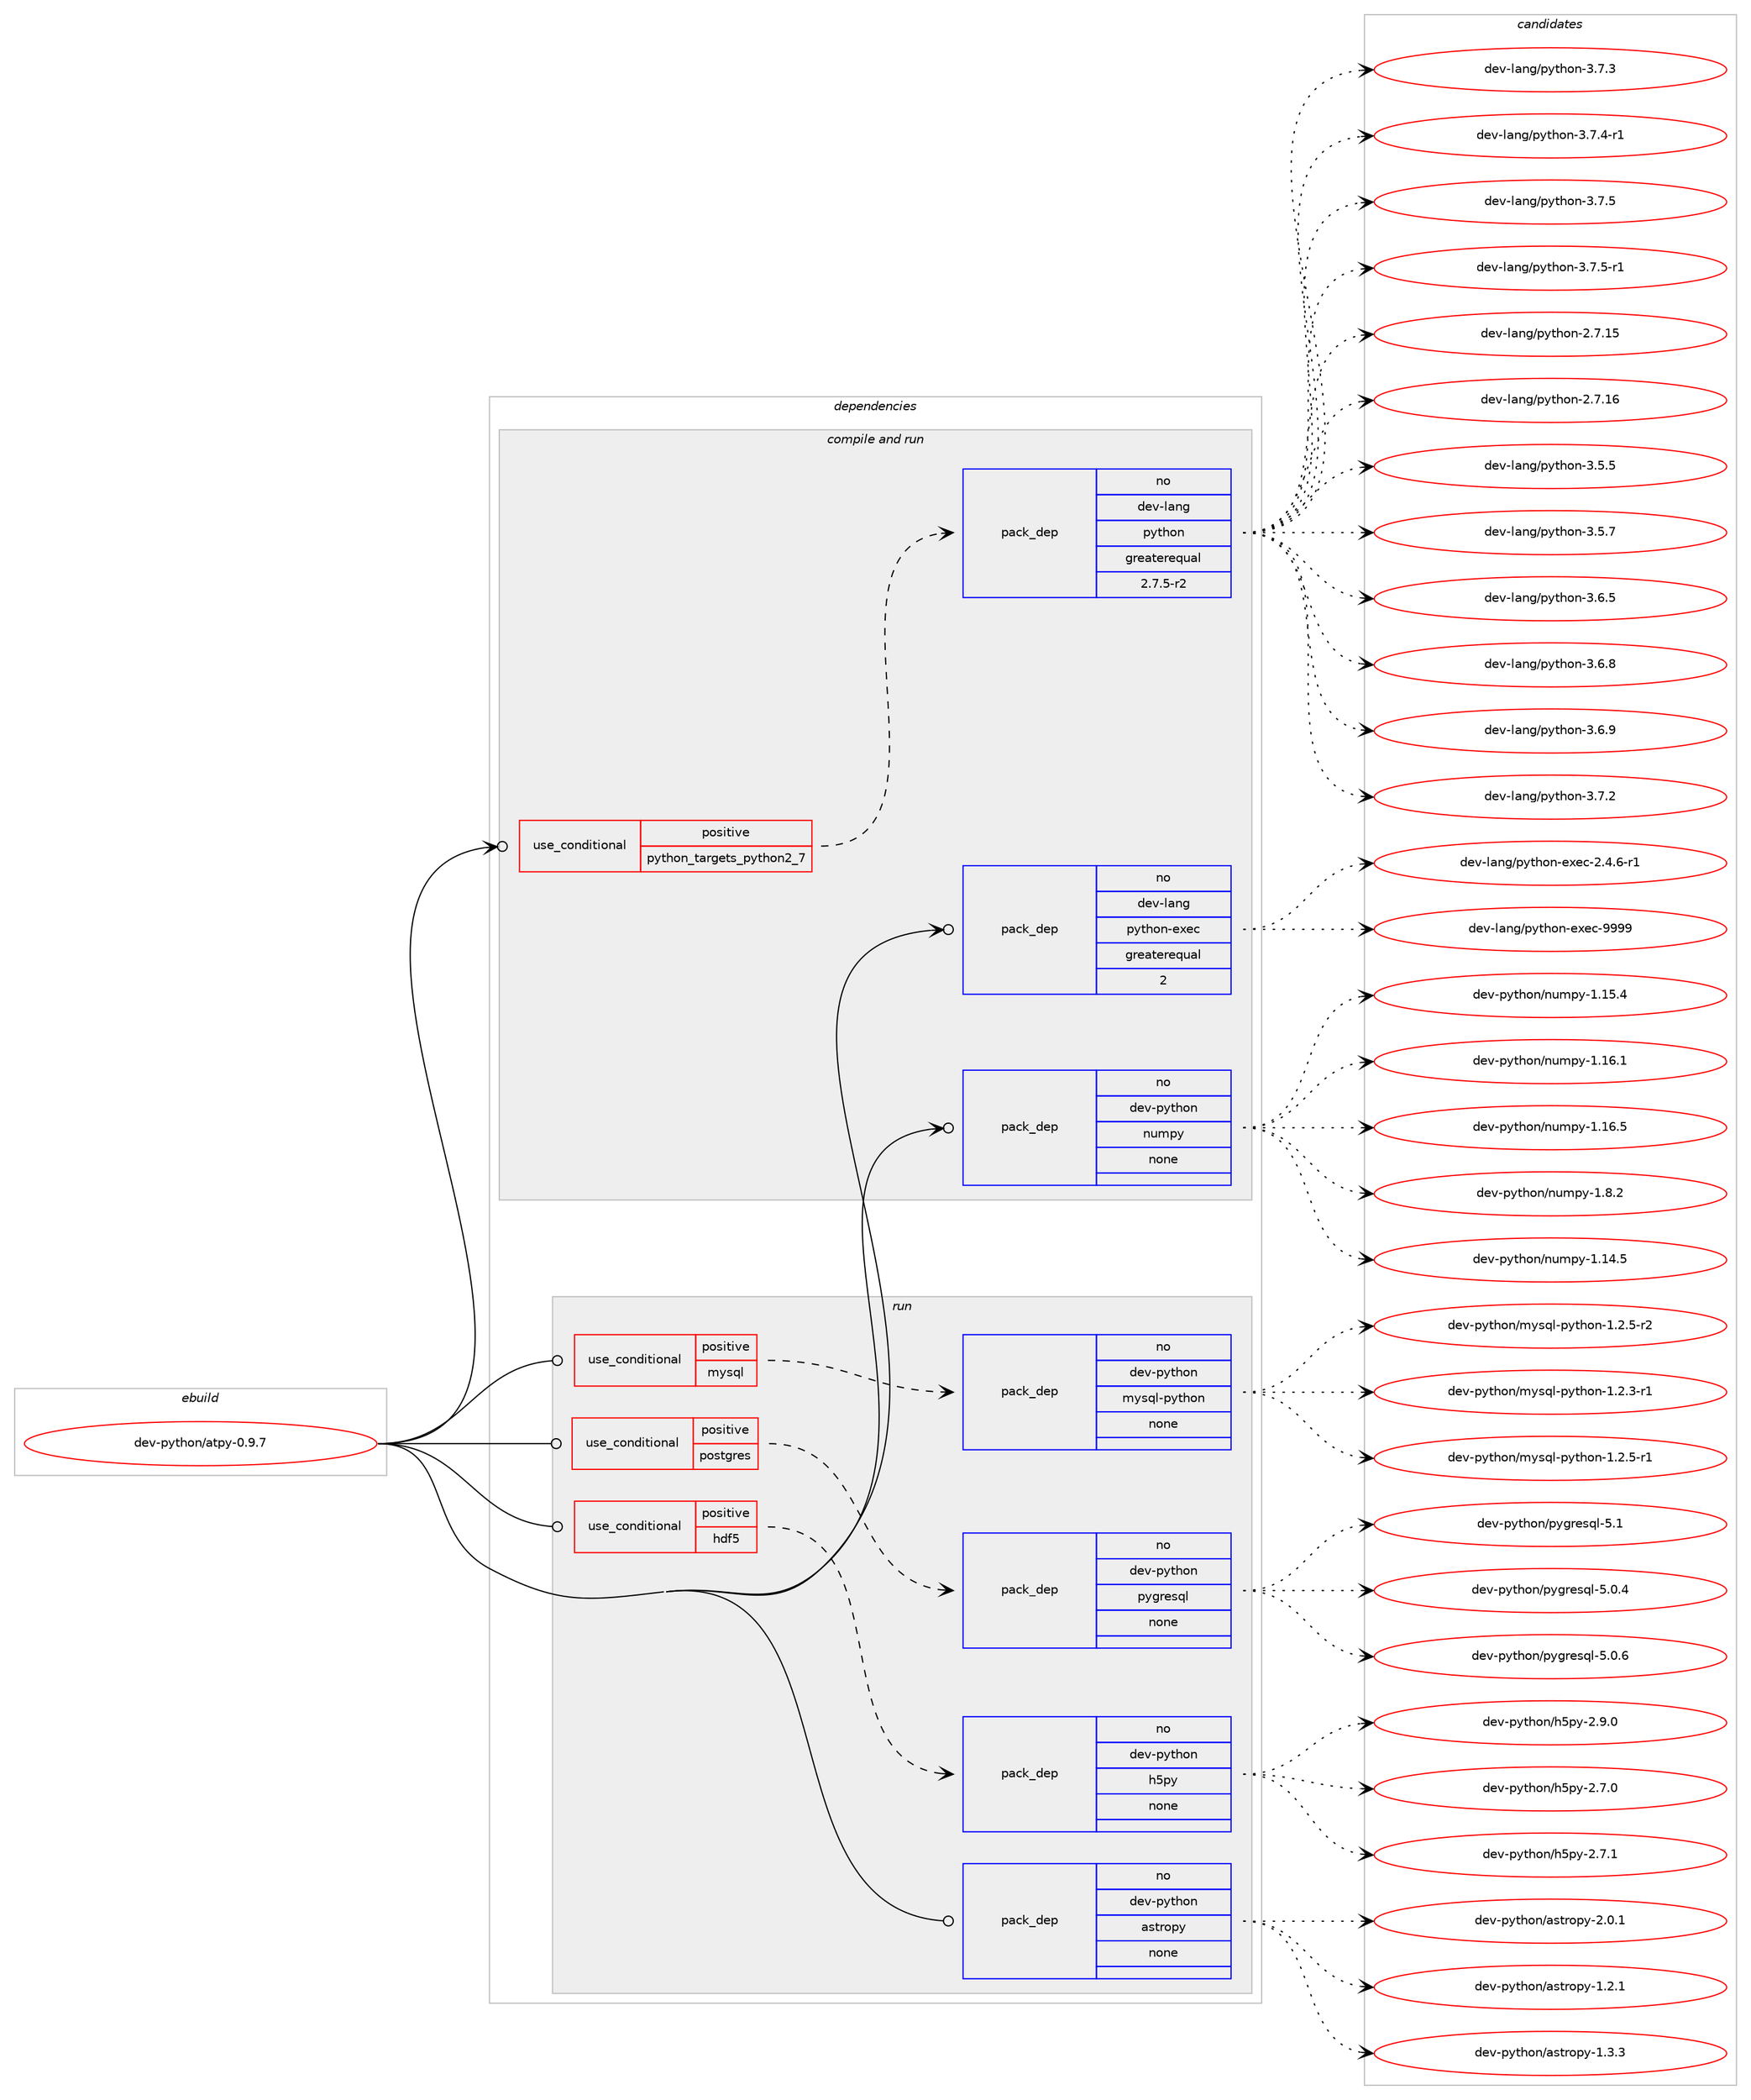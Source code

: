 digraph prolog {

# *************
# Graph options
# *************

newrank=true;
concentrate=true;
compound=true;
graph [rankdir=LR,fontname=Helvetica,fontsize=10,ranksep=1.5];#, ranksep=2.5, nodesep=0.2];
edge  [arrowhead=vee];
node  [fontname=Helvetica,fontsize=10];

# **********
# The ebuild
# **********

subgraph cluster_leftcol {
color=gray;
rank=same;
label=<<i>ebuild</i>>;
id [label="dev-python/atpy-0.9.7", color=red, width=4, href="../dev-python/atpy-0.9.7.svg"];
}

# ****************
# The dependencies
# ****************

subgraph cluster_midcol {
color=gray;
label=<<i>dependencies</i>>;
subgraph cluster_compile {
fillcolor="#eeeeee";
style=filled;
label=<<i>compile</i>>;
}
subgraph cluster_compileandrun {
fillcolor="#eeeeee";
style=filled;
label=<<i>compile and run</i>>;
subgraph cond136442 {
dependency595217 [label=<<TABLE BORDER="0" CELLBORDER="1" CELLSPACING="0" CELLPADDING="4"><TR><TD ROWSPAN="3" CELLPADDING="10">use_conditional</TD></TR><TR><TD>positive</TD></TR><TR><TD>python_targets_python2_7</TD></TR></TABLE>>, shape=none, color=red];
subgraph pack447003 {
dependency595218 [label=<<TABLE BORDER="0" CELLBORDER="1" CELLSPACING="0" CELLPADDING="4" WIDTH="220"><TR><TD ROWSPAN="6" CELLPADDING="30">pack_dep</TD></TR><TR><TD WIDTH="110">no</TD></TR><TR><TD>dev-lang</TD></TR><TR><TD>python</TD></TR><TR><TD>greaterequal</TD></TR><TR><TD>2.7.5-r2</TD></TR></TABLE>>, shape=none, color=blue];
}
dependency595217:e -> dependency595218:w [weight=20,style="dashed",arrowhead="vee"];
}
id:e -> dependency595217:w [weight=20,style="solid",arrowhead="odotvee"];
subgraph pack447004 {
dependency595219 [label=<<TABLE BORDER="0" CELLBORDER="1" CELLSPACING="0" CELLPADDING="4" WIDTH="220"><TR><TD ROWSPAN="6" CELLPADDING="30">pack_dep</TD></TR><TR><TD WIDTH="110">no</TD></TR><TR><TD>dev-lang</TD></TR><TR><TD>python-exec</TD></TR><TR><TD>greaterequal</TD></TR><TR><TD>2</TD></TR></TABLE>>, shape=none, color=blue];
}
id:e -> dependency595219:w [weight=20,style="solid",arrowhead="odotvee"];
subgraph pack447005 {
dependency595220 [label=<<TABLE BORDER="0" CELLBORDER="1" CELLSPACING="0" CELLPADDING="4" WIDTH="220"><TR><TD ROWSPAN="6" CELLPADDING="30">pack_dep</TD></TR><TR><TD WIDTH="110">no</TD></TR><TR><TD>dev-python</TD></TR><TR><TD>numpy</TD></TR><TR><TD>none</TD></TR><TR><TD></TD></TR></TABLE>>, shape=none, color=blue];
}
id:e -> dependency595220:w [weight=20,style="solid",arrowhead="odotvee"];
}
subgraph cluster_run {
fillcolor="#eeeeee";
style=filled;
label=<<i>run</i>>;
subgraph cond136443 {
dependency595221 [label=<<TABLE BORDER="0" CELLBORDER="1" CELLSPACING="0" CELLPADDING="4"><TR><TD ROWSPAN="3" CELLPADDING="10">use_conditional</TD></TR><TR><TD>positive</TD></TR><TR><TD>hdf5</TD></TR></TABLE>>, shape=none, color=red];
subgraph pack447006 {
dependency595222 [label=<<TABLE BORDER="0" CELLBORDER="1" CELLSPACING="0" CELLPADDING="4" WIDTH="220"><TR><TD ROWSPAN="6" CELLPADDING="30">pack_dep</TD></TR><TR><TD WIDTH="110">no</TD></TR><TR><TD>dev-python</TD></TR><TR><TD>h5py</TD></TR><TR><TD>none</TD></TR><TR><TD></TD></TR></TABLE>>, shape=none, color=blue];
}
dependency595221:e -> dependency595222:w [weight=20,style="dashed",arrowhead="vee"];
}
id:e -> dependency595221:w [weight=20,style="solid",arrowhead="odot"];
subgraph cond136444 {
dependency595223 [label=<<TABLE BORDER="0" CELLBORDER="1" CELLSPACING="0" CELLPADDING="4"><TR><TD ROWSPAN="3" CELLPADDING="10">use_conditional</TD></TR><TR><TD>positive</TD></TR><TR><TD>mysql</TD></TR></TABLE>>, shape=none, color=red];
subgraph pack447007 {
dependency595224 [label=<<TABLE BORDER="0" CELLBORDER="1" CELLSPACING="0" CELLPADDING="4" WIDTH="220"><TR><TD ROWSPAN="6" CELLPADDING="30">pack_dep</TD></TR><TR><TD WIDTH="110">no</TD></TR><TR><TD>dev-python</TD></TR><TR><TD>mysql-python</TD></TR><TR><TD>none</TD></TR><TR><TD></TD></TR></TABLE>>, shape=none, color=blue];
}
dependency595223:e -> dependency595224:w [weight=20,style="dashed",arrowhead="vee"];
}
id:e -> dependency595223:w [weight=20,style="solid",arrowhead="odot"];
subgraph cond136445 {
dependency595225 [label=<<TABLE BORDER="0" CELLBORDER="1" CELLSPACING="0" CELLPADDING="4"><TR><TD ROWSPAN="3" CELLPADDING="10">use_conditional</TD></TR><TR><TD>positive</TD></TR><TR><TD>postgres</TD></TR></TABLE>>, shape=none, color=red];
subgraph pack447008 {
dependency595226 [label=<<TABLE BORDER="0" CELLBORDER="1" CELLSPACING="0" CELLPADDING="4" WIDTH="220"><TR><TD ROWSPAN="6" CELLPADDING="30">pack_dep</TD></TR><TR><TD WIDTH="110">no</TD></TR><TR><TD>dev-python</TD></TR><TR><TD>pygresql</TD></TR><TR><TD>none</TD></TR><TR><TD></TD></TR></TABLE>>, shape=none, color=blue];
}
dependency595225:e -> dependency595226:w [weight=20,style="dashed",arrowhead="vee"];
}
id:e -> dependency595225:w [weight=20,style="solid",arrowhead="odot"];
subgraph pack447009 {
dependency595227 [label=<<TABLE BORDER="0" CELLBORDER="1" CELLSPACING="0" CELLPADDING="4" WIDTH="220"><TR><TD ROWSPAN="6" CELLPADDING="30">pack_dep</TD></TR><TR><TD WIDTH="110">no</TD></TR><TR><TD>dev-python</TD></TR><TR><TD>astropy</TD></TR><TR><TD>none</TD></TR><TR><TD></TD></TR></TABLE>>, shape=none, color=blue];
}
id:e -> dependency595227:w [weight=20,style="solid",arrowhead="odot"];
}
}

# **************
# The candidates
# **************

subgraph cluster_choices {
rank=same;
color=gray;
label=<<i>candidates</i>>;

subgraph choice447003 {
color=black;
nodesep=1;
choice10010111845108971101034711212111610411111045504655464953 [label="dev-lang/python-2.7.15", color=red, width=4,href="../dev-lang/python-2.7.15.svg"];
choice10010111845108971101034711212111610411111045504655464954 [label="dev-lang/python-2.7.16", color=red, width=4,href="../dev-lang/python-2.7.16.svg"];
choice100101118451089711010347112121116104111110455146534653 [label="dev-lang/python-3.5.5", color=red, width=4,href="../dev-lang/python-3.5.5.svg"];
choice100101118451089711010347112121116104111110455146534655 [label="dev-lang/python-3.5.7", color=red, width=4,href="../dev-lang/python-3.5.7.svg"];
choice100101118451089711010347112121116104111110455146544653 [label="dev-lang/python-3.6.5", color=red, width=4,href="../dev-lang/python-3.6.5.svg"];
choice100101118451089711010347112121116104111110455146544656 [label="dev-lang/python-3.6.8", color=red, width=4,href="../dev-lang/python-3.6.8.svg"];
choice100101118451089711010347112121116104111110455146544657 [label="dev-lang/python-3.6.9", color=red, width=4,href="../dev-lang/python-3.6.9.svg"];
choice100101118451089711010347112121116104111110455146554650 [label="dev-lang/python-3.7.2", color=red, width=4,href="../dev-lang/python-3.7.2.svg"];
choice100101118451089711010347112121116104111110455146554651 [label="dev-lang/python-3.7.3", color=red, width=4,href="../dev-lang/python-3.7.3.svg"];
choice1001011184510897110103471121211161041111104551465546524511449 [label="dev-lang/python-3.7.4-r1", color=red, width=4,href="../dev-lang/python-3.7.4-r1.svg"];
choice100101118451089711010347112121116104111110455146554653 [label="dev-lang/python-3.7.5", color=red, width=4,href="../dev-lang/python-3.7.5.svg"];
choice1001011184510897110103471121211161041111104551465546534511449 [label="dev-lang/python-3.7.5-r1", color=red, width=4,href="../dev-lang/python-3.7.5-r1.svg"];
dependency595218:e -> choice10010111845108971101034711212111610411111045504655464953:w [style=dotted,weight="100"];
dependency595218:e -> choice10010111845108971101034711212111610411111045504655464954:w [style=dotted,weight="100"];
dependency595218:e -> choice100101118451089711010347112121116104111110455146534653:w [style=dotted,weight="100"];
dependency595218:e -> choice100101118451089711010347112121116104111110455146534655:w [style=dotted,weight="100"];
dependency595218:e -> choice100101118451089711010347112121116104111110455146544653:w [style=dotted,weight="100"];
dependency595218:e -> choice100101118451089711010347112121116104111110455146544656:w [style=dotted,weight="100"];
dependency595218:e -> choice100101118451089711010347112121116104111110455146544657:w [style=dotted,weight="100"];
dependency595218:e -> choice100101118451089711010347112121116104111110455146554650:w [style=dotted,weight="100"];
dependency595218:e -> choice100101118451089711010347112121116104111110455146554651:w [style=dotted,weight="100"];
dependency595218:e -> choice1001011184510897110103471121211161041111104551465546524511449:w [style=dotted,weight="100"];
dependency595218:e -> choice100101118451089711010347112121116104111110455146554653:w [style=dotted,weight="100"];
dependency595218:e -> choice1001011184510897110103471121211161041111104551465546534511449:w [style=dotted,weight="100"];
}
subgraph choice447004 {
color=black;
nodesep=1;
choice10010111845108971101034711212111610411111045101120101994550465246544511449 [label="dev-lang/python-exec-2.4.6-r1", color=red, width=4,href="../dev-lang/python-exec-2.4.6-r1.svg"];
choice10010111845108971101034711212111610411111045101120101994557575757 [label="dev-lang/python-exec-9999", color=red, width=4,href="../dev-lang/python-exec-9999.svg"];
dependency595219:e -> choice10010111845108971101034711212111610411111045101120101994550465246544511449:w [style=dotted,weight="100"];
dependency595219:e -> choice10010111845108971101034711212111610411111045101120101994557575757:w [style=dotted,weight="100"];
}
subgraph choice447005 {
color=black;
nodesep=1;
choice100101118451121211161041111104711011710911212145494649524653 [label="dev-python/numpy-1.14.5", color=red, width=4,href="../dev-python/numpy-1.14.5.svg"];
choice100101118451121211161041111104711011710911212145494649534652 [label="dev-python/numpy-1.15.4", color=red, width=4,href="../dev-python/numpy-1.15.4.svg"];
choice100101118451121211161041111104711011710911212145494649544649 [label="dev-python/numpy-1.16.1", color=red, width=4,href="../dev-python/numpy-1.16.1.svg"];
choice100101118451121211161041111104711011710911212145494649544653 [label="dev-python/numpy-1.16.5", color=red, width=4,href="../dev-python/numpy-1.16.5.svg"];
choice1001011184511212111610411111047110117109112121454946564650 [label="dev-python/numpy-1.8.2", color=red, width=4,href="../dev-python/numpy-1.8.2.svg"];
dependency595220:e -> choice100101118451121211161041111104711011710911212145494649524653:w [style=dotted,weight="100"];
dependency595220:e -> choice100101118451121211161041111104711011710911212145494649534652:w [style=dotted,weight="100"];
dependency595220:e -> choice100101118451121211161041111104711011710911212145494649544649:w [style=dotted,weight="100"];
dependency595220:e -> choice100101118451121211161041111104711011710911212145494649544653:w [style=dotted,weight="100"];
dependency595220:e -> choice1001011184511212111610411111047110117109112121454946564650:w [style=dotted,weight="100"];
}
subgraph choice447006 {
color=black;
nodesep=1;
choice100101118451121211161041111104710453112121455046554648 [label="dev-python/h5py-2.7.0", color=red, width=4,href="../dev-python/h5py-2.7.0.svg"];
choice100101118451121211161041111104710453112121455046554649 [label="dev-python/h5py-2.7.1", color=red, width=4,href="../dev-python/h5py-2.7.1.svg"];
choice100101118451121211161041111104710453112121455046574648 [label="dev-python/h5py-2.9.0", color=red, width=4,href="../dev-python/h5py-2.9.0.svg"];
dependency595222:e -> choice100101118451121211161041111104710453112121455046554648:w [style=dotted,weight="100"];
dependency595222:e -> choice100101118451121211161041111104710453112121455046554649:w [style=dotted,weight="100"];
dependency595222:e -> choice100101118451121211161041111104710453112121455046574648:w [style=dotted,weight="100"];
}
subgraph choice447007 {
color=black;
nodesep=1;
choice1001011184511212111610411111047109121115113108451121211161041111104549465046514511449 [label="dev-python/mysql-python-1.2.3-r1", color=red, width=4,href="../dev-python/mysql-python-1.2.3-r1.svg"];
choice1001011184511212111610411111047109121115113108451121211161041111104549465046534511449 [label="dev-python/mysql-python-1.2.5-r1", color=red, width=4,href="../dev-python/mysql-python-1.2.5-r1.svg"];
choice1001011184511212111610411111047109121115113108451121211161041111104549465046534511450 [label="dev-python/mysql-python-1.2.5-r2", color=red, width=4,href="../dev-python/mysql-python-1.2.5-r2.svg"];
dependency595224:e -> choice1001011184511212111610411111047109121115113108451121211161041111104549465046514511449:w [style=dotted,weight="100"];
dependency595224:e -> choice1001011184511212111610411111047109121115113108451121211161041111104549465046534511449:w [style=dotted,weight="100"];
dependency595224:e -> choice1001011184511212111610411111047109121115113108451121211161041111104549465046534511450:w [style=dotted,weight="100"];
}
subgraph choice447008 {
color=black;
nodesep=1;
choice1001011184511212111610411111047112121103114101115113108455346484652 [label="dev-python/pygresql-5.0.4", color=red, width=4,href="../dev-python/pygresql-5.0.4.svg"];
choice1001011184511212111610411111047112121103114101115113108455346484654 [label="dev-python/pygresql-5.0.6", color=red, width=4,href="../dev-python/pygresql-5.0.6.svg"];
choice100101118451121211161041111104711212110311410111511310845534649 [label="dev-python/pygresql-5.1", color=red, width=4,href="../dev-python/pygresql-5.1.svg"];
dependency595226:e -> choice1001011184511212111610411111047112121103114101115113108455346484652:w [style=dotted,weight="100"];
dependency595226:e -> choice1001011184511212111610411111047112121103114101115113108455346484654:w [style=dotted,weight="100"];
dependency595226:e -> choice100101118451121211161041111104711212110311410111511310845534649:w [style=dotted,weight="100"];
}
subgraph choice447009 {
color=black;
nodesep=1;
choice100101118451121211161041111104797115116114111112121454946504649 [label="dev-python/astropy-1.2.1", color=red, width=4,href="../dev-python/astropy-1.2.1.svg"];
choice100101118451121211161041111104797115116114111112121454946514651 [label="dev-python/astropy-1.3.3", color=red, width=4,href="../dev-python/astropy-1.3.3.svg"];
choice100101118451121211161041111104797115116114111112121455046484649 [label="dev-python/astropy-2.0.1", color=red, width=4,href="../dev-python/astropy-2.0.1.svg"];
dependency595227:e -> choice100101118451121211161041111104797115116114111112121454946504649:w [style=dotted,weight="100"];
dependency595227:e -> choice100101118451121211161041111104797115116114111112121454946514651:w [style=dotted,weight="100"];
dependency595227:e -> choice100101118451121211161041111104797115116114111112121455046484649:w [style=dotted,weight="100"];
}
}

}
